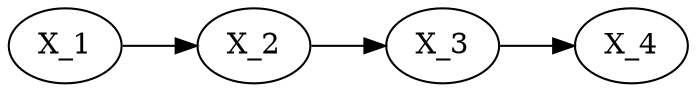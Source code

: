 digraph G {
  rankdir="LR";
  X_1 [texlbl="$X_{1}$"];
  X_2 [texlbl="$X_{2}$"];
  X_3 [texlbl="$X_{...}$"];
  X_4 [texlbl="$X_{\infty}$"];
  X_1-> X_2 -> X_3 -> X_4;
}